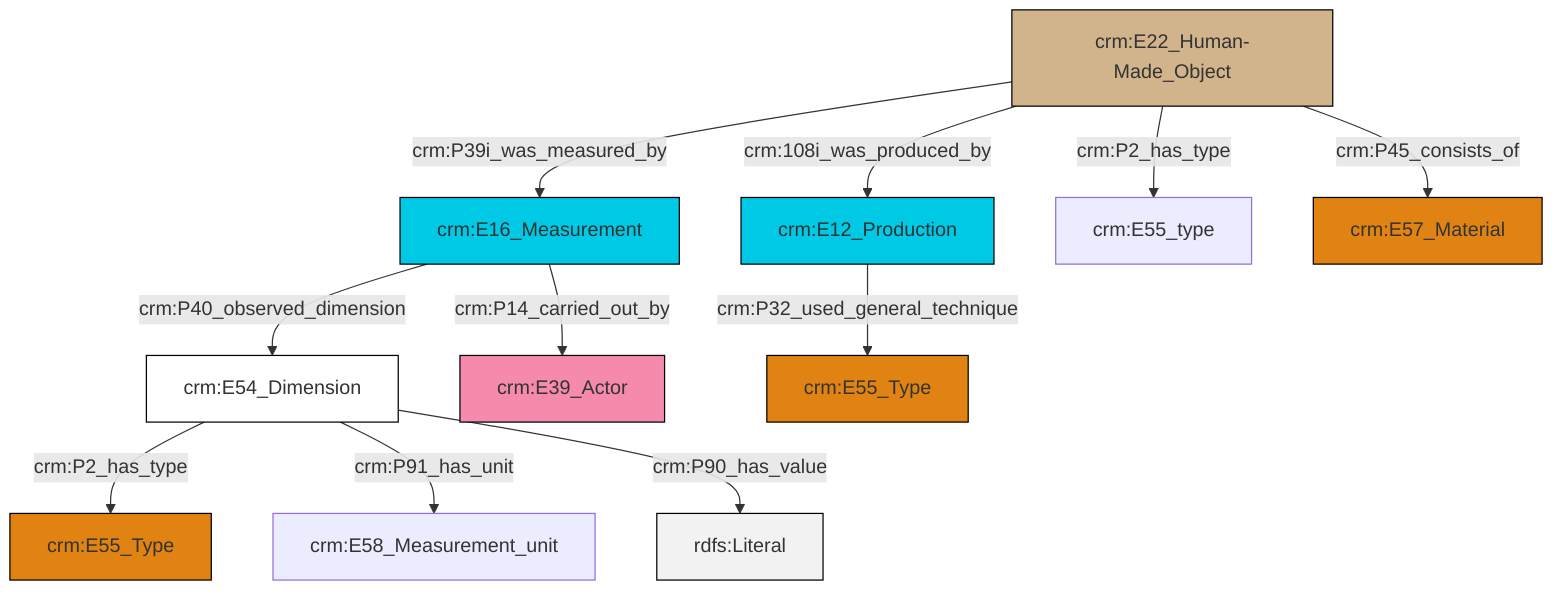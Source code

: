 graph TD
classDef Literal fill:#f2f2f2,stroke:#000000;
classDef CRM_Entity fill:#FFFFFF,stroke:#000000;
classDef Temporal_Entity fill:#00C9E6, stroke:#000000;
classDef Type fill:#E18312, stroke:#000000;
classDef Time-Span fill:#2C9C91, stroke:#000000;
classDef Appellation fill:#FFEB7F, stroke:#000000;
classDef Place fill:#008836, stroke:#000000;
classDef Persistent_Item fill:#B266B2, stroke:#000000;
classDef Conceptual_Object fill:#FFD700, stroke:#000000;
classDef Physical_Thing fill:#D2B48C, stroke:#000000;
classDef Actor fill:#f58aad, stroke:#000000;
classDef PC_Classes fill:#4ce600, stroke:#000000;
classDef Multi fill:#cccccc,stroke:#000000;

4["crm:E54_Dimension"]:::CRM_Entity -->|crm:P2_has_type| 0["crm:E55_Type"]:::Type
8["crm:E16_Measurement"]:::Temporal_Entity -->|crm:P14_carried_out_by| 10["crm:E39_Actor"]:::Actor
2["crm:E22_Human-Made_Object"]:::Physical_Thing -->|crm:108i_was_produced_by| 11["crm:E12_Production"]:::Temporal_Entity
4["crm:E54_Dimension"]:::CRM_Entity -->|crm:P91_has_unit| 6["crm:E58_Measurement_unit"]:::Default
2["crm:E22_Human-Made_Object"]:::Physical_Thing -->|crm:P45_consists_of| 15["crm:E57_Material"]:::Type
4["crm:E54_Dimension"]:::CRM_Entity -->|crm:P90_has_value| 16[rdfs:Literal]:::Literal
2["crm:E22_Human-Made_Object"]:::Physical_Thing -->|crm:P2_has_type| 13["crm:E55_type"]:::Default
8["crm:E16_Measurement"]:::Temporal_Entity -->|crm:P40_observed_dimension| 4["crm:E54_Dimension"]:::CRM_Entity
11["crm:E12_Production"]:::Temporal_Entity -->|crm:P32_used_general_technique| 18["crm:E55_Type"]:::Type
2["crm:E22_Human-Made_Object"]:::Physical_Thing -->|crm:P39i_was_measured_by| 8["crm:E16_Measurement"]:::Temporal_Entity